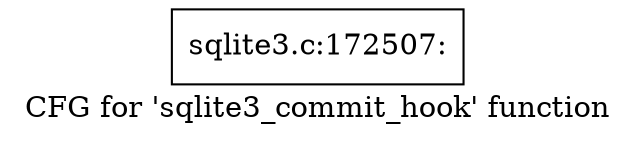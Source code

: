 digraph "CFG for 'sqlite3_commit_hook' function" {
	label="CFG for 'sqlite3_commit_hook' function";

	Node0x55c0f6a279a0 [shape=record,label="{sqlite3.c:172507:}"];
}
